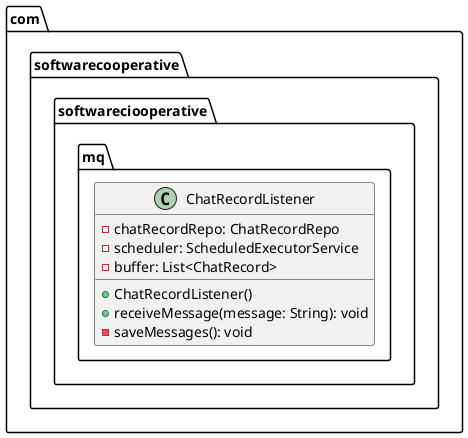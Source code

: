@startuml
package com.softwarecooperative.softwareciooperative.mq {
    class ChatRecordListener {
        -chatRecordRepo: ChatRecordRepo
        -scheduler: ScheduledExecutorService
        -buffer: List<ChatRecord>

        +ChatRecordListener()
        +receiveMessage(message: String): void
        -saveMessages(): void
    }
}
@enduml
